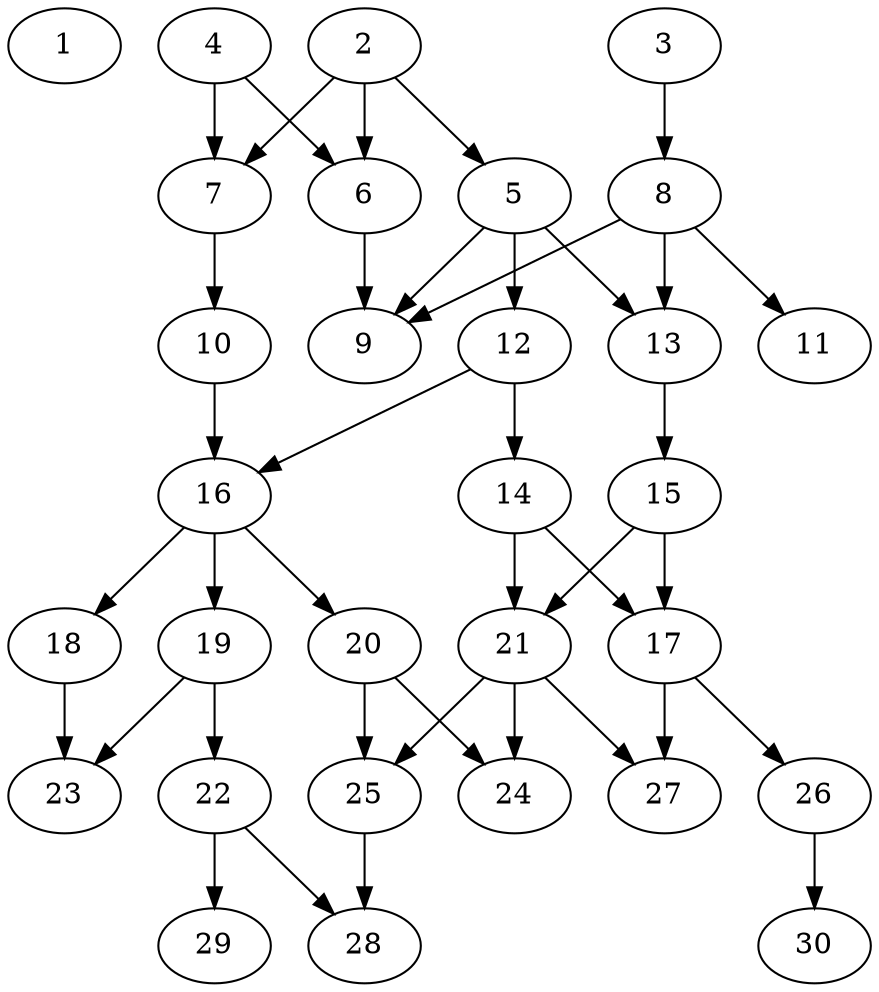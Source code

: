 // DAG automatically generated by daggen at Thu Oct  3 14:04:17 2019
// ./daggen --dot -n 30 --ccr 0.3 --fat 0.5 --regular 0.7 --density 0.6 --mindata 5242880 --maxdata 52428800 
digraph G {
  1 [size="112274773", alpha="0.01", expect_size="33682432"] 
  2 [size="67464533", alpha="0.13", expect_size="20239360"] 
  2 -> 5 [size ="20239360"]
  2 -> 6 [size ="20239360"]
  2 -> 7 [size ="20239360"]
  3 [size="173561173", alpha="0.08", expect_size="52068352"] 
  3 -> 8 [size ="52068352"]
  4 [size="123054080", alpha="0.08", expect_size="36916224"] 
  4 -> 6 [size ="36916224"]
  4 -> 7 [size ="36916224"]
  5 [size="134205440", alpha="0.18", expect_size="40261632"] 
  5 -> 9 [size ="40261632"]
  5 -> 12 [size ="40261632"]
  5 -> 13 [size ="40261632"]
  6 [size="28368213", alpha="0.19", expect_size="8510464"] 
  6 -> 9 [size ="8510464"]
  7 [size="165157547", alpha="0.14", expect_size="49547264"] 
  7 -> 10 [size ="49547264"]
  8 [size="33955840", alpha="0.02", expect_size="10186752"] 
  8 -> 9 [size ="10186752"]
  8 -> 11 [size ="10186752"]
  8 -> 13 [size ="10186752"]
  9 [size="64788480", alpha="0.14", expect_size="19436544"] 
  10 [size="70502400", alpha="0.12", expect_size="21150720"] 
  10 -> 16 [size ="21150720"]
  11 [size="136393387", alpha="0.19", expect_size="40918016"] 
  12 [size="143319040", alpha="0.11", expect_size="42995712"] 
  12 -> 14 [size ="42995712"]
  12 -> 16 [size ="42995712"]
  13 [size="88142507", alpha="0.03", expect_size="26442752"] 
  13 -> 15 [size ="26442752"]
  14 [size="152634027", alpha="0.18", expect_size="45790208"] 
  14 -> 17 [size ="45790208"]
  14 -> 21 [size ="45790208"]
  15 [size="54644053", alpha="0.07", expect_size="16393216"] 
  15 -> 17 [size ="16393216"]
  15 -> 21 [size ="16393216"]
  16 [size="35973120", alpha="0.04", expect_size="10791936"] 
  16 -> 18 [size ="10791936"]
  16 -> 19 [size ="10791936"]
  16 -> 20 [size ="10791936"]
  17 [size="28798293", alpha="0.16", expect_size="8639488"] 
  17 -> 26 [size ="8639488"]
  17 -> 27 [size ="8639488"]
  18 [size="135028053", alpha="0.10", expect_size="40508416"] 
  18 -> 23 [size ="40508416"]
  19 [size="150323200", alpha="0.10", expect_size="45096960"] 
  19 -> 22 [size ="45096960"]
  19 -> 23 [size ="45096960"]
  20 [size="103314773", alpha="0.02", expect_size="30994432"] 
  20 -> 24 [size ="30994432"]
  20 -> 25 [size ="30994432"]
  21 [size="37345280", alpha="0.05", expect_size="11203584"] 
  21 -> 24 [size ="11203584"]
  21 -> 25 [size ="11203584"]
  21 -> 27 [size ="11203584"]
  22 [size="33010347", alpha="0.14", expect_size="9903104"] 
  22 -> 28 [size ="9903104"]
  22 -> 29 [size ="9903104"]
  23 [size="116872533", alpha="0.03", expect_size="35061760"] 
  24 [size="141991253", alpha="0.06", expect_size="42597376"] 
  25 [size="128795307", alpha="0.04", expect_size="38638592"] 
  25 -> 28 [size ="38638592"]
  26 [size="28129280", alpha="0.02", expect_size="8438784"] 
  26 -> 30 [size ="8438784"]
  27 [size="56203947", alpha="0.00", expect_size="16861184"] 
  28 [size="27521707", alpha="0.00", expect_size="8256512"] 
  29 [size="109199360", alpha="0.06", expect_size="32759808"] 
  30 [size="34402987", alpha="0.18", expect_size="10320896"] 
}
